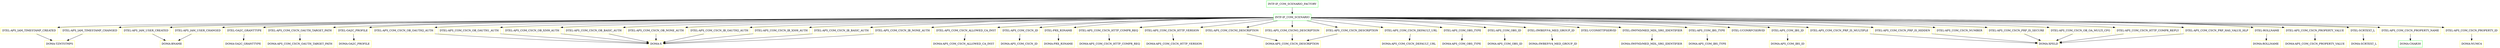 digraph G {
  "INTF-IF_COM_SCENARIO_FACTORY" [shape=box,color=green];
  "INTF-IF_COM_SCENARIO" [shape=box,color=green,URL="./INTF_IF_COM_SCENARIO.html"];
  "DTEL-APS_IAM_TIMESTAMP_CHANGED" [shape=box,color=yellow,URL="./DTEL_APS_IAM_TIMESTAMP_CHANGED.html"];
  "DOMA-TZNTSTMPS" [shape=box,color=yellow,URL="./DOMA_TZNTSTMPS.html"];
  "DTEL-APS_IAM_USER_CHANGED" [shape=box,color=yellow,URL="./DTEL_APS_IAM_USER_CHANGED.html"];
  "DOMA-BNAME" [shape=box,color=yellow,URL="./DOMA_BNAME.html"];
  "DTEL-APS_IAM_TIMESTAMP_CREATED" [shape=box,color=yellow,URL="./DTEL_APS_IAM_TIMESTAMP_CREATED.html"];
  "DTEL-APS_IAM_USER_CREATED" [shape=box,color=yellow,URL="./DTEL_APS_IAM_USER_CREATED.html"];
  "DTEL-APS_COM_CSCN_OB_OA_MULTI_CFG" [shape=box,color=yellow,URL="./DTEL_APS_COM_CSCN_OB_OA_MULTI_CFG.html"];
  "DOMA-XFELD" [shape=box,color=yellow,URL="./DOMA_XFELD.html"];
  "DTEL-OA2C_GRANTTYPE" [shape=box,color=yellow,URL="./DTEL_OA2C_GRANTTYPE.html"];
  "DOMA-OA2C_GRANTTYPE" [shape=box,color=yellow,URL="./DOMA_OA2C_GRANTTYPE.html"];
  "DTEL-APS_COM_CSCN_OAUTH_TARGET_PATH" [shape=box,color=yellow,URL="./DTEL_APS_COM_CSCN_OAUTH_TARGET_PATH.html"];
  "DOMA-APS_COM_CSCN_OAUTH_TARGET_PATH" [shape=box,color=yellow,URL="./DOMA_APS_COM_CSCN_OAUTH_TARGET_PATH.html"];
  "DTEL-OA2C_PROFILE" [shape=box,color=yellow,URL="./DTEL_OA2C_PROFILE.html"];
  "DOMA-OA2C_PROFILE" [shape=box,color=yellow,URL="./DOMA_OA2C_PROFILE.html"];
  "DTEL-APS_COM_CSCN_OB_OAUTH2_AUTH" [shape=box,color=yellow,URL="./DTEL_APS_COM_CSCN_OB_OAUTH2_AUTH.html"];
  "DOMA-X" [shape=box,color=yellow,URL="./DOMA_X.html"];
  "DTEL-APS_COM_CSCN_OB_OAUTH1_AUTH" [shape=box,color=yellow,URL="./DTEL_APS_COM_CSCN_OB_OAUTH1_AUTH.html"];
  "DTEL-APS_COM_CSCN_OB_X509_AUTH" [shape=box,color=yellow,URL="./DTEL_APS_COM_CSCN_OB_X509_AUTH.html"];
  "DTEL-APS_COM_CSCN_OB_BASIC_AUTH" [shape=box,color=yellow,URL="./DTEL_APS_COM_CSCN_OB_BASIC_AUTH.html"];
  "DTEL-APS_COM_CSCN_OB_NONE_AUTH" [shape=box,color=yellow,URL="./DTEL_APS_COM_CSCN_OB_NONE_AUTH.html"];
  "DTEL-APS_COM_CSCN_IB_OAUTH2_AUTH" [shape=box,color=yellow,URL="./DTEL_APS_COM_CSCN_IB_OAUTH2_AUTH.html"];
  "DTEL-APS_COM_CSCN_IB_X509_AUTH" [shape=box,color=yellow,URL="./DTEL_APS_COM_CSCN_IB_X509_AUTH.html"];
  "DTEL-APS_COM_CSCN_IB_BASIC_AUTH" [shape=box,color=yellow,URL="./DTEL_APS_COM_CSCN_IB_BASIC_AUTH.html"];
  "DTEL-APS_COM_CSCN_IB_NONE_AUTH" [shape=box,color=yellow,URL="./DTEL_APS_COM_CSCN_IB_NONE_AUTH.html"];
  "DTEL-APS_COM_CSCN_ALLOWED_CA_INST" [shape=box,color=yellow,URL="./DTEL_APS_COM_CSCN_ALLOWED_CA_INST.html"];
  "DOMA-APS_COM_CSCN_ALLOWED_CA_INST" [shape=box,color=yellow,URL="./DOMA_APS_COM_CSCN_ALLOWED_CA_INST.html"];
  "DTEL-APS_COM_CSCN_DESCRIPTION" [shape=box,color=yellow,URL="./DTEL_APS_COM_CSCN_DESCRIPTION.html"];
  "DOMA-APS_COM_CSCN_DESCRIPTION" [shape=box,color=yellow,URL="./DOMA_APS_COM_CSCN_DESCRIPTION.html"];
  "DTEL-APS_COM_CSCN_ID" [shape=box,color=yellow,URL="./DTEL_APS_COM_CSCN_ID.html"];
  "DOMA-APS_COM_CSCN_ID" [shape=box,color=yellow,URL="./DOMA_APS_COM_CSCN_ID.html"];
  "DTEL-PRX_R3NAME" [shape=box,color=yellow,URL="./DTEL_PRX_R3NAME.html"];
  "DOMA-PRX_R3NAME" [shape=box,color=yellow,URL="./DOMA_PRX_R3NAME.html"];
  "DTEL-APS_COM_CSCN_HTTP_COMPR_REPLY" [shape=box,color=yellow,URL="./DTEL_APS_COM_CSCN_HTTP_COMPR_REPLY.html"];
  "DTEL-APS_COM_CSCN_HTTP_COMPR_REQ" [shape=box,color=yellow,URL="./DTEL_APS_COM_CSCN_HTTP_COMPR_REQ.html"];
  "DOMA-APS_COM_CSCN_HTTP_COMPR_REQ" [shape=box,color=yellow,URL="./DOMA_APS_COM_CSCN_HTTP_COMPR_REQ.html"];
  "DTEL-APS_COM_CSCN_HTTP_VERSION" [shape=box,color=yellow,URL="./DTEL_APS_COM_CSCN_HTTP_VERSION.html"];
  "DOMA-APS_COM_CSCN_HTTP_VERSION" [shape=box,color=yellow,URL="./DOMA_APS_COM_CSCN_HTTP_VERSION.html"];
  "DTEL-APS_COM_CSCN_DEFAULT_URL" [shape=box,color=yellow,URL="./DTEL_APS_COM_CSCN_DEFAULT_URL.html"];
  "DOMA-APS_COM_CSCN_DEFAULT_URL" [shape=box,color=yellow,URL="./DOMA_APS_COM_CSCN_DEFAULT_URL.html"];
  "DTEL-APS_COM_CSCNO_DESCRIPTION" [shape=box,color=yellow,URL="./DTEL_APS_COM_CSCNO_DESCRIPTION.html"];
  "DTEL-APS_COM_OBS_TYPE" [shape=box,color=yellow,URL="./DTEL_APS_COM_OBS_TYPE.html"];
  "DOMA-APS_COM_OBS_TYPE" [shape=box,color=yellow,URL="./DOMA_APS_COM_OBS_TYPE.html"];
  "DTEL-APS_COM_OBS_ID" [shape=box,color=yellow,URL="./DTEL_APS_COM_OBS_ID.html"];
  "DOMA-APS_COM_OBS_ID" [shape=box,color=yellow,URL="./DOMA_APS_COM_OBS_ID.html"];
  "DTEL-UCONHTTPSERVID" [shape=box,color=yellow,URL="./DTEL_UCONHTTPSERVID.html"];
  "DTEL-/IWBEP/V4_MED_GROUP_ID" [shape=box,color=yellow,URL="./DTEL_%23IWBEP%23V4_MED_GROUP_ID.html"];
  "DOMA-/IWBEP/V4_MED_GROUP_ID" [shape=box,color=yellow,URL="./DOMA_%23IWBEP%23V4_MED_GROUP_ID.html"];
  "DTEL-/IWFND/MED_MDL_SRG_IDENTIFIER" [shape=box,color=yellow,URL="./DTEL_%23IWFND%23MED_MDL_SRG_IDENTIFIER.html"];
  "DOMA-/IWFND/MED_MDL_SRG_IDENTIFIER" [shape=box,color=yellow,URL="./DOMA_%23IWFND%23MED_MDL_SRG_IDENTIFIER.html"];
  "DTEL-UCONRFCSERVID" [shape=box,color=yellow,URL="./DTEL_UCONRFCSERVID.html"];
  "DTEL-APS_COM_CSCNI_DESCRIPTION" [shape=box,color=yellow,URL="./DTEL_APS_COM_CSCNI_DESCRIPTION.html"];
  "DTEL-APS_COM_IBS_TYPE" [shape=box,color=yellow,URL="./DTEL_APS_COM_IBS_TYPE.html"];
  "DOMA-APS_COM_IBS_TYPE" [shape=box,color=yellow,URL="./DOMA_APS_COM_IBS_TYPE.html"];
  "DTEL-APS_COM_IBS_ID" [shape=box,color=yellow,URL="./DTEL_APS_COM_IBS_ID.html"];
  "DOMA-APS_COM_IBS_ID" [shape=box,color=yellow,URL="./DOMA_APS_COM_IBS_ID.html"];
  "DTEL-APS_COM_CSCN_NUMBER" [shape=box,color=yellow,URL="./DTEL_APS_COM_CSCN_NUMBER.html"];
  "DTEL-APS_COM_CSCN_PRP_HAS_VALUE_HLP" [shape=box,color=yellow,URL="./DTEL_APS_COM_CSCN_PRP_HAS_VALUE_HLP.html"];
  "DTEL-APS_COM_CSCN_PRP_IS_MULTIPLE" [shape=box,color=yellow,URL="./DTEL_APS_COM_CSCN_PRP_IS_MULTIPLE.html"];
  "DTEL-APS_COM_CSCN_PRP_IS_HIDDEN" [shape=box,color=yellow,URL="./DTEL_APS_COM_CSCN_PRP_IS_HIDDEN.html"];
  "DTEL-APS_COM_CSCN_PRP_IS_SECURE" [shape=box,color=yellow,URL="./DTEL_APS_COM_CSCN_PRP_IS_SECURE.html"];
  "DTEL-ROLLNAME" [shape=box,color=yellow,URL="./DTEL_ROLLNAME.html"];
  "DOMA-ROLLNAME" [shape=box,color=yellow,URL="./DOMA_ROLLNAME.html"];
  "DTEL-APS_COM_CSCN_PROPERTY_VALUE" [shape=box,color=yellow,URL="./DTEL_APS_COM_CSCN_PROPERTY_VALUE.html"];
  "DOMA-APS_COM_CSCN_PROPERTY_VALUE" [shape=box,color=yellow,URL="./DOMA_APS_COM_CSCN_PROPERTY_VALUE.html"];
  "DTEL-SCRTEXT_L" [shape=box,color=yellow,URL="./DTEL_SCRTEXT_L.html"];
  "DOMA-SCRTEXT_L" [shape=box,color=yellow,URL="./DOMA_SCRTEXT_L.html"];
  "DTEL-APS_COM_CSCN_PROPERTY_NAME" [shape=box,color=yellow,URL="./DTEL_APS_COM_CSCN_PROPERTY_NAME.html"];
  "DOMA-CHAR30" [shape=box,color=green,URL="./DOMA_CHAR30.html"];
  "DTEL-APS_COM_CSCN_PROPERTY_ID" [shape=box,color=yellow,URL="./DTEL_APS_COM_CSCN_PROPERTY_ID.html"];
  "DOMA-NUMC4" [shape=box,color=yellow,URL="./DOMA_NUMC4.html"];
  "INTF-IF_COM_SCENARIO_FACTORY" -> "INTF-IF_COM_SCENARIO";
  "INTF-IF_COM_SCENARIO" -> "DTEL-APS_COM_CSCN_PROPERTY_ID";
  "INTF-IF_COM_SCENARIO" -> "DTEL-APS_COM_CSCN_PROPERTY_NAME";
  "INTF-IF_COM_SCENARIO" -> "DTEL-SCRTEXT_L";
  "INTF-IF_COM_SCENARIO" -> "DTEL-APS_COM_CSCN_PROPERTY_VALUE";
  "INTF-IF_COM_SCENARIO" -> "DTEL-ROLLNAME";
  "INTF-IF_COM_SCENARIO" -> "DTEL-APS_COM_CSCN_PRP_IS_SECURE";
  "INTF-IF_COM_SCENARIO" -> "DTEL-APS_COM_CSCN_PRP_IS_HIDDEN";
  "INTF-IF_COM_SCENARIO" -> "DTEL-APS_COM_CSCN_PRP_IS_MULTIPLE";
  "INTF-IF_COM_SCENARIO" -> "DTEL-APS_COM_CSCN_PRP_HAS_VALUE_HLP";
  "INTF-IF_COM_SCENARIO" -> "DTEL-APS_COM_CSCN_NUMBER";
  "INTF-IF_COM_SCENARIO" -> "DTEL-APS_COM_IBS_ID";
  "INTF-IF_COM_SCENARIO" -> "DTEL-APS_COM_IBS_TYPE";
  "INTF-IF_COM_SCENARIO" -> "DTEL-APS_COM_CSCNI_DESCRIPTION";
  "INTF-IF_COM_SCENARIO" -> "DTEL-UCONRFCSERVID";
  "INTF-IF_COM_SCENARIO" -> "DTEL-/IWFND/MED_MDL_SRG_IDENTIFIER";
  "INTF-IF_COM_SCENARIO" -> "DTEL-/IWBEP/V4_MED_GROUP_ID";
  "INTF-IF_COM_SCENARIO" -> "DTEL-UCONHTTPSERVID";
  "INTF-IF_COM_SCENARIO" -> "DTEL-APS_COM_OBS_ID";
  "INTF-IF_COM_SCENARIO" -> "DTEL-APS_COM_OBS_TYPE";
  "INTF-IF_COM_SCENARIO" -> "DTEL-APS_COM_CSCNO_DESCRIPTION";
  "INTF-IF_COM_SCENARIO" -> "DTEL-APS_COM_CSCN_DEFAULT_URL";
  "INTF-IF_COM_SCENARIO" -> "DTEL-APS_COM_CSCN_HTTP_VERSION";
  "INTF-IF_COM_SCENARIO" -> "DTEL-APS_COM_CSCN_HTTP_COMPR_REQ";
  "INTF-IF_COM_SCENARIO" -> "DTEL-APS_COM_CSCN_HTTP_COMPR_REPLY";
  "INTF-IF_COM_SCENARIO" -> "DTEL-PRX_R3NAME";
  "INTF-IF_COM_SCENARIO" -> "DTEL-APS_COM_CSCN_ID";
  "INTF-IF_COM_SCENARIO" -> "DTEL-APS_COM_CSCN_DESCRIPTION";
  "INTF-IF_COM_SCENARIO" -> "DTEL-APS_COM_CSCN_ALLOWED_CA_INST";
  "INTF-IF_COM_SCENARIO" -> "DTEL-APS_COM_CSCN_IB_NONE_AUTH";
  "INTF-IF_COM_SCENARIO" -> "DTEL-APS_COM_CSCN_IB_BASIC_AUTH";
  "INTF-IF_COM_SCENARIO" -> "DTEL-APS_COM_CSCN_IB_X509_AUTH";
  "INTF-IF_COM_SCENARIO" -> "DTEL-APS_COM_CSCN_IB_OAUTH2_AUTH";
  "INTF-IF_COM_SCENARIO" -> "DTEL-APS_COM_CSCN_OB_NONE_AUTH";
  "INTF-IF_COM_SCENARIO" -> "DTEL-APS_COM_CSCN_OB_BASIC_AUTH";
  "INTF-IF_COM_SCENARIO" -> "DTEL-APS_COM_CSCN_OB_X509_AUTH";
  "INTF-IF_COM_SCENARIO" -> "DTEL-APS_COM_CSCN_OB_OAUTH1_AUTH";
  "INTF-IF_COM_SCENARIO" -> "DTEL-APS_COM_CSCN_OB_OAUTH2_AUTH";
  "INTF-IF_COM_SCENARIO" -> "DTEL-OA2C_PROFILE";
  "INTF-IF_COM_SCENARIO" -> "DTEL-APS_COM_CSCN_OAUTH_TARGET_PATH";
  "INTF-IF_COM_SCENARIO" -> "DTEL-OA2C_GRANTTYPE";
  "INTF-IF_COM_SCENARIO" -> "DTEL-APS_COM_CSCN_OB_OA_MULTI_CFG";
  "INTF-IF_COM_SCENARIO" -> "DTEL-APS_IAM_USER_CREATED";
  "INTF-IF_COM_SCENARIO" -> "DTEL-APS_IAM_TIMESTAMP_CREATED";
  "INTF-IF_COM_SCENARIO" -> "DTEL-APS_IAM_USER_CHANGED";
  "INTF-IF_COM_SCENARIO" -> "DTEL-APS_IAM_TIMESTAMP_CHANGED";
  "DTEL-APS_IAM_TIMESTAMP_CHANGED" -> "DOMA-TZNTSTMPS";
  "DTEL-APS_IAM_USER_CHANGED" -> "DOMA-BNAME";
  "DTEL-APS_IAM_TIMESTAMP_CREATED" -> "DOMA-TZNTSTMPS";
  "DTEL-APS_IAM_USER_CREATED" -> "DOMA-BNAME";
  "DTEL-APS_COM_CSCN_OB_OA_MULTI_CFG" -> "DOMA-XFELD";
  "DTEL-OA2C_GRANTTYPE" -> "DOMA-OA2C_GRANTTYPE";
  "DTEL-APS_COM_CSCN_OAUTH_TARGET_PATH" -> "DOMA-APS_COM_CSCN_OAUTH_TARGET_PATH";
  "DTEL-OA2C_PROFILE" -> "DOMA-OA2C_PROFILE";
  "DTEL-APS_COM_CSCN_OB_OAUTH2_AUTH" -> "DOMA-X";
  "DTEL-APS_COM_CSCN_OB_OAUTH1_AUTH" -> "DOMA-X";
  "DTEL-APS_COM_CSCN_OB_X509_AUTH" -> "DOMA-X";
  "DTEL-APS_COM_CSCN_OB_BASIC_AUTH" -> "DOMA-X";
  "DTEL-APS_COM_CSCN_OB_NONE_AUTH" -> "DOMA-X";
  "DTEL-APS_COM_CSCN_IB_OAUTH2_AUTH" -> "DOMA-X";
  "DTEL-APS_COM_CSCN_IB_X509_AUTH" -> "DOMA-X";
  "DTEL-APS_COM_CSCN_IB_BASIC_AUTH" -> "DOMA-X";
  "DTEL-APS_COM_CSCN_IB_NONE_AUTH" -> "DOMA-X";
  "DTEL-APS_COM_CSCN_ALLOWED_CA_INST" -> "DOMA-APS_COM_CSCN_ALLOWED_CA_INST";
  "DTEL-APS_COM_CSCN_DESCRIPTION" -> "DOMA-APS_COM_CSCN_DESCRIPTION";
  "DTEL-APS_COM_CSCN_ID" -> "DOMA-APS_COM_CSCN_ID";
  "DTEL-PRX_R3NAME" -> "DOMA-PRX_R3NAME";
  "DTEL-APS_COM_CSCN_HTTP_COMPR_REPLY" -> "DOMA-XFELD";
  "DTEL-APS_COM_CSCN_HTTP_COMPR_REQ" -> "DOMA-APS_COM_CSCN_HTTP_COMPR_REQ";
  "DTEL-APS_COM_CSCN_HTTP_VERSION" -> "DOMA-APS_COM_CSCN_HTTP_VERSION";
  "DTEL-APS_COM_CSCN_DEFAULT_URL" -> "DOMA-APS_COM_CSCN_DEFAULT_URL";
  "DTEL-APS_COM_CSCNO_DESCRIPTION" -> "DOMA-APS_COM_CSCN_DESCRIPTION";
  "DTEL-APS_COM_OBS_TYPE" -> "DOMA-APS_COM_OBS_TYPE";
  "DTEL-APS_COM_OBS_ID" -> "DOMA-APS_COM_OBS_ID";
  "DTEL-/IWBEP/V4_MED_GROUP_ID" -> "DOMA-/IWBEP/V4_MED_GROUP_ID";
  "DTEL-/IWFND/MED_MDL_SRG_IDENTIFIER" -> "DOMA-/IWFND/MED_MDL_SRG_IDENTIFIER";
  "DTEL-APS_COM_CSCNI_DESCRIPTION" -> "DOMA-APS_COM_CSCN_DESCRIPTION";
  "DTEL-APS_COM_IBS_TYPE" -> "DOMA-APS_COM_IBS_TYPE";
  "DTEL-APS_COM_IBS_ID" -> "DOMA-APS_COM_IBS_ID";
  "DTEL-APS_COM_CSCN_PRP_HAS_VALUE_HLP" -> "DOMA-XFELD";
  "DTEL-APS_COM_CSCN_PRP_IS_MULTIPLE" -> "DOMA-XFELD";
  "DTEL-APS_COM_CSCN_PRP_IS_HIDDEN" -> "DOMA-XFELD";
  "DTEL-APS_COM_CSCN_PRP_IS_SECURE" -> "DOMA-XFELD";
  "DTEL-ROLLNAME" -> "DOMA-ROLLNAME";
  "DTEL-APS_COM_CSCN_PROPERTY_VALUE" -> "DOMA-APS_COM_CSCN_PROPERTY_VALUE";
  "DTEL-SCRTEXT_L" -> "DOMA-SCRTEXT_L";
  "DTEL-APS_COM_CSCN_PROPERTY_NAME" -> "DOMA-CHAR30";
  "DTEL-APS_COM_CSCN_PROPERTY_ID" -> "DOMA-NUMC4";
}
